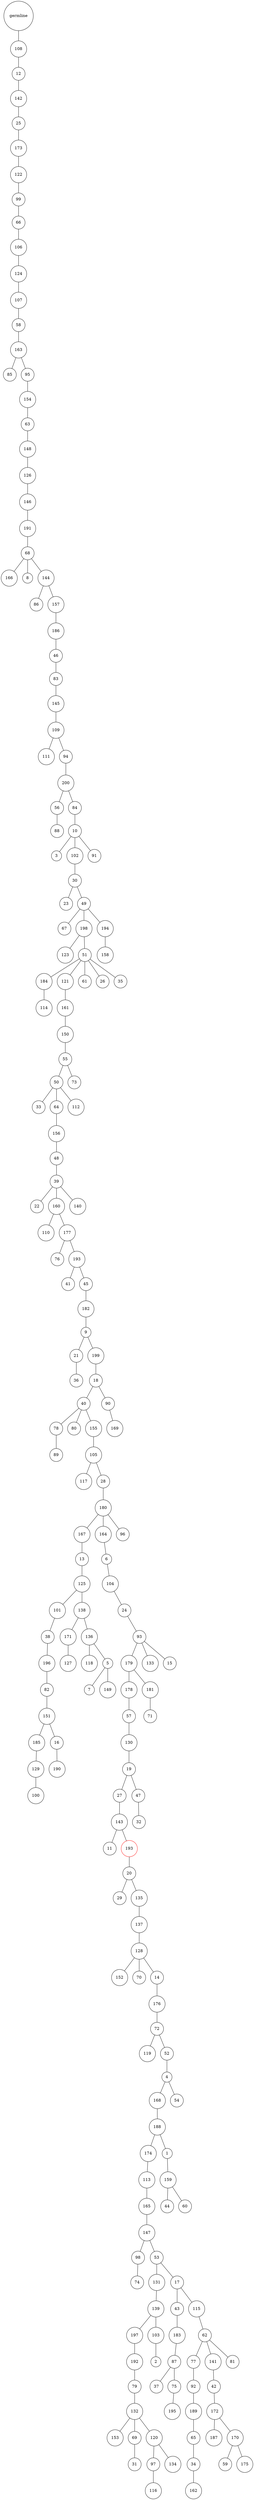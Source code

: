 graph {
	rankdir=UD;
	splines=line;
	node [shape=circle]
	"0x7f9e8b8b8bb0" [label="germline"];
	"0x7f9e8b8b8be0" [label="108"];
	"0x7f9e8b8b8bb0" -- "0x7f9e8b8b8be0" ;
	"0x7f9e8b8b8c10" [label="12"];
	"0x7f9e8b8b8be0" -- "0x7f9e8b8b8c10" ;
	"0x7f9e8b8b8c40" [label="142"];
	"0x7f9e8b8b8c10" -- "0x7f9e8b8b8c40" ;
	"0x7f9e8b8b8c70" [label="25"];
	"0x7f9e8b8b8c40" -- "0x7f9e8b8b8c70" ;
	"0x7f9e8b8b8ca0" [label="173"];
	"0x7f9e8b8b8c70" -- "0x7f9e8b8b8ca0" ;
	"0x7f9e8b8b8cd0" [label="122"];
	"0x7f9e8b8b8ca0" -- "0x7f9e8b8b8cd0" ;
	"0x7f9e8b8b8d00" [label="99"];
	"0x7f9e8b8b8cd0" -- "0x7f9e8b8b8d00" ;
	"0x7f9e8b8b8d30" [label="66"];
	"0x7f9e8b8b8d00" -- "0x7f9e8b8b8d30" ;
	"0x7f9e8b8b8d60" [label="106"];
	"0x7f9e8b8b8d30" -- "0x7f9e8b8b8d60" ;
	"0x7f9e8b8b8d90" [label="124"];
	"0x7f9e8b8b8d60" -- "0x7f9e8b8b8d90" ;
	"0x7f9e8b8b8dc0" [label="107"];
	"0x7f9e8b8b8d90" -- "0x7f9e8b8b8dc0" ;
	"0x7f9e8b8b8df0" [label="58"];
	"0x7f9e8b8b8dc0" -- "0x7f9e8b8b8df0" ;
	"0x7f9e8b8b8e20" [label="163"];
	"0x7f9e8b8b8df0" -- "0x7f9e8b8b8e20" ;
	"0x7f9e8b8b8e50" [label="85"];
	"0x7f9e8b8b8e20" -- "0x7f9e8b8b8e50" ;
	"0x7f9e8b8b8e80" [label="95"];
	"0x7f9e8b8b8e20" -- "0x7f9e8b8b8e80" ;
	"0x7f9e8b8b8eb0" [label="154"];
	"0x7f9e8b8b8e80" -- "0x7f9e8b8b8eb0" ;
	"0x7f9e8b8b8ee0" [label="63"];
	"0x7f9e8b8b8eb0" -- "0x7f9e8b8b8ee0" ;
	"0x7f9e8b8b8f10" [label="148"];
	"0x7f9e8b8b8ee0" -- "0x7f9e8b8b8f10" ;
	"0x7f9e8b8b8f40" [label="126"];
	"0x7f9e8b8b8f10" -- "0x7f9e8b8b8f40" ;
	"0x7f9e8b8b8f70" [label="146"];
	"0x7f9e8b8b8f40" -- "0x7f9e8b8b8f70" ;
	"0x7f9e8b8b8fa0" [label="191"];
	"0x7f9e8b8b8f70" -- "0x7f9e8b8b8fa0" ;
	"0x7f9e8b8b8fd0" [label="68"];
	"0x7f9e8b8b8fa0" -- "0x7f9e8b8b8fd0" ;
	"0x7f9e8b8ba040" [label="166"];
	"0x7f9e8b8b8fd0" -- "0x7f9e8b8ba040" ;
	"0x7f9e8b8ba070" [label="8"];
	"0x7f9e8b8b8fd0" -- "0x7f9e8b8ba070" ;
	"0x7f9e8b8ba0a0" [label="144"];
	"0x7f9e8b8b8fd0" -- "0x7f9e8b8ba0a0" ;
	"0x7f9e8b8ba0d0" [label="86"];
	"0x7f9e8b8ba0a0" -- "0x7f9e8b8ba0d0" ;
	"0x7f9e8b8ba100" [label="157"];
	"0x7f9e8b8ba0a0" -- "0x7f9e8b8ba100" ;
	"0x7f9e8b8ba130" [label="186"];
	"0x7f9e8b8ba100" -- "0x7f9e8b8ba130" ;
	"0x7f9e8b8ba160" [label="46"];
	"0x7f9e8b8ba130" -- "0x7f9e8b8ba160" ;
	"0x7f9e8b8ba190" [label="83"];
	"0x7f9e8b8ba160" -- "0x7f9e8b8ba190" ;
	"0x7f9e8b8ba1c0" [label="145"];
	"0x7f9e8b8ba190" -- "0x7f9e8b8ba1c0" ;
	"0x7f9e8b8ba1f0" [label="109"];
	"0x7f9e8b8ba1c0" -- "0x7f9e8b8ba1f0" ;
	"0x7f9e8b8ba220" [label="111"];
	"0x7f9e8b8ba1f0" -- "0x7f9e8b8ba220" ;
	"0x7f9e8b8ba250" [label="94"];
	"0x7f9e8b8ba1f0" -- "0x7f9e8b8ba250" ;
	"0x7f9e8b8ba280" [label="200"];
	"0x7f9e8b8ba250" -- "0x7f9e8b8ba280" ;
	"0x7f9e8b8ba2b0" [label="56"];
	"0x7f9e8b8ba280" -- "0x7f9e8b8ba2b0" ;
	"0x7f9e8b8ba2e0" [label="88"];
	"0x7f9e8b8ba2b0" -- "0x7f9e8b8ba2e0" ;
	"0x7f9e8b8ba310" [label="84"];
	"0x7f9e8b8ba280" -- "0x7f9e8b8ba310" ;
	"0x7f9e8b8ba340" [label="10"];
	"0x7f9e8b8ba310" -- "0x7f9e8b8ba340" ;
	"0x7f9e8b8ba370" [label="3"];
	"0x7f9e8b8ba340" -- "0x7f9e8b8ba370" ;
	"0x7f9e8b8ba3a0" [label="102"];
	"0x7f9e8b8ba340" -- "0x7f9e8b8ba3a0" ;
	"0x7f9e8b8ba3d0" [label="30"];
	"0x7f9e8b8ba3a0" -- "0x7f9e8b8ba3d0" ;
	"0x7f9e8b8ba400" [label="23"];
	"0x7f9e8b8ba3d0" -- "0x7f9e8b8ba400" ;
	"0x7f9e8b8ba430" [label="49"];
	"0x7f9e8b8ba3d0" -- "0x7f9e8b8ba430" ;
	"0x7f9e8b8ba460" [label="67"];
	"0x7f9e8b8ba430" -- "0x7f9e8b8ba460" ;
	"0x7f9e8b8ba490" [label="198"];
	"0x7f9e8b8ba430" -- "0x7f9e8b8ba490" ;
	"0x7f9e8b8ba4c0" [label="123"];
	"0x7f9e8b8ba490" -- "0x7f9e8b8ba4c0" ;
	"0x7f9e8b8ba4f0" [label="51"];
	"0x7f9e8b8ba490" -- "0x7f9e8b8ba4f0" ;
	"0x7f9e8b8ba520" [label="184"];
	"0x7f9e8b8ba4f0" -- "0x7f9e8b8ba520" ;
	"0x7f9e8b8ba550" [label="114"];
	"0x7f9e8b8ba520" -- "0x7f9e8b8ba550" ;
	"0x7f9e8b8ba580" [label="121"];
	"0x7f9e8b8ba4f0" -- "0x7f9e8b8ba580" ;
	"0x7f9e8b8ba5b0" [label="161"];
	"0x7f9e8b8ba580" -- "0x7f9e8b8ba5b0" ;
	"0x7f9e8b8ba5e0" [label="150"];
	"0x7f9e8b8ba5b0" -- "0x7f9e8b8ba5e0" ;
	"0x7f9e8b8ba610" [label="55"];
	"0x7f9e8b8ba5e0" -- "0x7f9e8b8ba610" ;
	"0x7f9e8b8ba640" [label="50"];
	"0x7f9e8b8ba610" -- "0x7f9e8b8ba640" ;
	"0x7f9e8b8ba670" [label="33"];
	"0x7f9e8b8ba640" -- "0x7f9e8b8ba670" ;
	"0x7f9e8b8ba6a0" [label="64"];
	"0x7f9e8b8ba640" -- "0x7f9e8b8ba6a0" ;
	"0x7f9e8b8ba6d0" [label="156"];
	"0x7f9e8b8ba6a0" -- "0x7f9e8b8ba6d0" ;
	"0x7f9e8b8ba700" [label="48"];
	"0x7f9e8b8ba6d0" -- "0x7f9e8b8ba700" ;
	"0x7f9e8b8ba730" [label="39"];
	"0x7f9e8b8ba700" -- "0x7f9e8b8ba730" ;
	"0x7f9e8b8ba760" [label="22"];
	"0x7f9e8b8ba730" -- "0x7f9e8b8ba760" ;
	"0x7f9e8b8ba790" [label="160"];
	"0x7f9e8b8ba730" -- "0x7f9e8b8ba790" ;
	"0x7f9e8b8ba7c0" [label="110"];
	"0x7f9e8b8ba790" -- "0x7f9e8b8ba7c0" ;
	"0x7f9e8b8ba7f0" [label="177"];
	"0x7f9e8b8ba790" -- "0x7f9e8b8ba7f0" ;
	"0x7f9e8b8ba820" [label="76"];
	"0x7f9e8b8ba7f0" -- "0x7f9e8b8ba820" ;
	"0x7f9e8b8ba850" [label="193"];
	"0x7f9e8b8ba7f0" -- "0x7f9e8b8ba850" ;
	"0x7f9e8b8ba880" [label="41"];
	"0x7f9e8b8ba850" -- "0x7f9e8b8ba880" ;
	"0x7f9e8b8ba8b0" [label="45"];
	"0x7f9e8b8ba850" -- "0x7f9e8b8ba8b0" ;
	"0x7f9e8b8ba8e0" [label="182"];
	"0x7f9e8b8ba8b0" -- "0x7f9e8b8ba8e0" ;
	"0x7f9e8b8ba910" [label="9"];
	"0x7f9e8b8ba8e0" -- "0x7f9e8b8ba910" ;
	"0x7f9e8b8ba940" [label="21"];
	"0x7f9e8b8ba910" -- "0x7f9e8b8ba940" ;
	"0x7f9e8b8ba970" [label="36"];
	"0x7f9e8b8ba940" -- "0x7f9e8b8ba970" ;
	"0x7f9e8b8ba9a0" [label="199"];
	"0x7f9e8b8ba910" -- "0x7f9e8b8ba9a0" ;
	"0x7f9e8b8ba9d0" [label="18"];
	"0x7f9e8b8ba9a0" -- "0x7f9e8b8ba9d0" ;
	"0x7f9e8b8baa00" [label="40"];
	"0x7f9e8b8ba9d0" -- "0x7f9e8b8baa00" ;
	"0x7f9e8b8baa30" [label="78"];
	"0x7f9e8b8baa00" -- "0x7f9e8b8baa30" ;
	"0x7f9e8b8baa60" [label="89"];
	"0x7f9e8b8baa30" -- "0x7f9e8b8baa60" ;
	"0x7f9e8b8baa90" [label="80"];
	"0x7f9e8b8baa00" -- "0x7f9e8b8baa90" ;
	"0x7f9e8b8baac0" [label="155"];
	"0x7f9e8b8baa00" -- "0x7f9e8b8baac0" ;
	"0x7f9e8b8baaf0" [label="105"];
	"0x7f9e8b8baac0" -- "0x7f9e8b8baaf0" ;
	"0x7f9e8b8bab20" [label="117"];
	"0x7f9e8b8baaf0" -- "0x7f9e8b8bab20" ;
	"0x7f9e8b8bab50" [label="28"];
	"0x7f9e8b8baaf0" -- "0x7f9e8b8bab50" ;
	"0x7f9e8b8bab80" [label="180"];
	"0x7f9e8b8bab50" -- "0x7f9e8b8bab80" ;
	"0x7f9e8b8babb0" [label="167"];
	"0x7f9e8b8bab80" -- "0x7f9e8b8babb0" ;
	"0x7f9e8b8babe0" [label="13"];
	"0x7f9e8b8babb0" -- "0x7f9e8b8babe0" ;
	"0x7f9e8b8bac10" [label="125"];
	"0x7f9e8b8babe0" -- "0x7f9e8b8bac10" ;
	"0x7f9e8b8bac40" [label="101"];
	"0x7f9e8b8bac10" -- "0x7f9e8b8bac40" ;
	"0x7f9e8b8bac70" [label="38"];
	"0x7f9e8b8bac40" -- "0x7f9e8b8bac70" ;
	"0x7f9e8b8baca0" [label="196"];
	"0x7f9e8b8bac70" -- "0x7f9e8b8baca0" ;
	"0x7f9e8b8bacd0" [label="82"];
	"0x7f9e8b8baca0" -- "0x7f9e8b8bacd0" ;
	"0x7f9e8b8bad00" [label="151"];
	"0x7f9e8b8bacd0" -- "0x7f9e8b8bad00" ;
	"0x7f9e8b8bad30" [label="185"];
	"0x7f9e8b8bad00" -- "0x7f9e8b8bad30" ;
	"0x7f9e8b8bad60" [label="129"];
	"0x7f9e8b8bad30" -- "0x7f9e8b8bad60" ;
	"0x7f9e8b8bad90" [label="100"];
	"0x7f9e8b8bad60" -- "0x7f9e8b8bad90" ;
	"0x7f9e8b8badc0" [label="16"];
	"0x7f9e8b8bad00" -- "0x7f9e8b8badc0" ;
	"0x7f9e8b8badf0" [label="190"];
	"0x7f9e8b8badc0" -- "0x7f9e8b8badf0" ;
	"0x7f9e8b8bae20" [label="138"];
	"0x7f9e8b8bac10" -- "0x7f9e8b8bae20" ;
	"0x7f9e8b8bae50" [label="171"];
	"0x7f9e8b8bae20" -- "0x7f9e8b8bae50" ;
	"0x7f9e8b8bae80" [label="127"];
	"0x7f9e8b8bae50" -- "0x7f9e8b8bae80" ;
	"0x7f9e8b8baeb0" [label="136"];
	"0x7f9e8b8bae20" -- "0x7f9e8b8baeb0" ;
	"0x7f9e8b8baee0" [label="118"];
	"0x7f9e8b8baeb0" -- "0x7f9e8b8baee0" ;
	"0x7f9e8b8baf10" [label="5"];
	"0x7f9e8b8baeb0" -- "0x7f9e8b8baf10" ;
	"0x7f9e8b8baf40" [label="7"];
	"0x7f9e8b8baf10" -- "0x7f9e8b8baf40" ;
	"0x7f9e8b8baf70" [label="149"];
	"0x7f9e8b8baf10" -- "0x7f9e8b8baf70" ;
	"0x7f9e8b8bafa0" [label="164"];
	"0x7f9e8b8bab80" -- "0x7f9e8b8bafa0" ;
	"0x7f9e8b8bafd0" [label="6"];
	"0x7f9e8b8bafa0" -- "0x7f9e8b8bafd0" ;
	"0x7f9e8b83e040" [label="104"];
	"0x7f9e8b8bafd0" -- "0x7f9e8b83e040" ;
	"0x7f9e8b83e070" [label="24"];
	"0x7f9e8b83e040" -- "0x7f9e8b83e070" ;
	"0x7f9e8b83e0a0" [label="93"];
	"0x7f9e8b83e070" -- "0x7f9e8b83e0a0" ;
	"0x7f9e8b83e0d0" [label="179"];
	"0x7f9e8b83e0a0" -- "0x7f9e8b83e0d0" ;
	"0x7f9e8b83e100" [label="178"];
	"0x7f9e8b83e0d0" -- "0x7f9e8b83e100" ;
	"0x7f9e8b83e130" [label="57"];
	"0x7f9e8b83e100" -- "0x7f9e8b83e130" ;
	"0x7f9e8b83e160" [label="130"];
	"0x7f9e8b83e130" -- "0x7f9e8b83e160" ;
	"0x7f9e8b83e190" [label="19"];
	"0x7f9e8b83e160" -- "0x7f9e8b83e190" ;
	"0x7f9e8b83e1c0" [label="27"];
	"0x7f9e8b83e190" -- "0x7f9e8b83e1c0" ;
	"0x7f9e8b83e1f0" [label="143"];
	"0x7f9e8b83e1c0" -- "0x7f9e8b83e1f0" ;
	"0x7f9e8b83e220" [label="11"];
	"0x7f9e8b83e1f0" -- "0x7f9e8b83e220" ;
	"0x7f9e8b83e250" [label="193",color="red"];
	"0x7f9e8b83e1f0" -- "0x7f9e8b83e250" ;
	"0x7f9e8b83e280" [label="20"];
	"0x7f9e8b83e250" -- "0x7f9e8b83e280" ;
	"0x7f9e8b83e2b0" [label="29"];
	"0x7f9e8b83e280" -- "0x7f9e8b83e2b0" ;
	"0x7f9e8b83e2e0" [label="135"];
	"0x7f9e8b83e280" -- "0x7f9e8b83e2e0" ;
	"0x7f9e8b83e310" [label="137"];
	"0x7f9e8b83e2e0" -- "0x7f9e8b83e310" ;
	"0x7f9e8b83e340" [label="128"];
	"0x7f9e8b83e310" -- "0x7f9e8b83e340" ;
	"0x7f9e8b83e370" [label="152"];
	"0x7f9e8b83e340" -- "0x7f9e8b83e370" ;
	"0x7f9e8b83e3a0" [label="70"];
	"0x7f9e8b83e340" -- "0x7f9e8b83e3a0" ;
	"0x7f9e8b83e3d0" [label="14"];
	"0x7f9e8b83e340" -- "0x7f9e8b83e3d0" ;
	"0x7f9e8b83e400" [label="176"];
	"0x7f9e8b83e3d0" -- "0x7f9e8b83e400" ;
	"0x7f9e8b83e430" [label="72"];
	"0x7f9e8b83e400" -- "0x7f9e8b83e430" ;
	"0x7f9e8b83e460" [label="119"];
	"0x7f9e8b83e430" -- "0x7f9e8b83e460" ;
	"0x7f9e8b83e490" [label="52"];
	"0x7f9e8b83e430" -- "0x7f9e8b83e490" ;
	"0x7f9e8b83e4c0" [label="4"];
	"0x7f9e8b83e490" -- "0x7f9e8b83e4c0" ;
	"0x7f9e8b83e4f0" [label="168"];
	"0x7f9e8b83e4c0" -- "0x7f9e8b83e4f0" ;
	"0x7f9e8b83e520" [label="188"];
	"0x7f9e8b83e4f0" -- "0x7f9e8b83e520" ;
	"0x7f9e8b83e550" [label="174"];
	"0x7f9e8b83e520" -- "0x7f9e8b83e550" ;
	"0x7f9e8b83e580" [label="113"];
	"0x7f9e8b83e550" -- "0x7f9e8b83e580" ;
	"0x7f9e8b83e5b0" [label="165"];
	"0x7f9e8b83e580" -- "0x7f9e8b83e5b0" ;
	"0x7f9e8b83e5e0" [label="147"];
	"0x7f9e8b83e5b0" -- "0x7f9e8b83e5e0" ;
	"0x7f9e8b83e610" [label="98"];
	"0x7f9e8b83e5e0" -- "0x7f9e8b83e610" ;
	"0x7f9e8b83e640" [label="74"];
	"0x7f9e8b83e610" -- "0x7f9e8b83e640" ;
	"0x7f9e8b83e670" [label="53"];
	"0x7f9e8b83e5e0" -- "0x7f9e8b83e670" ;
	"0x7f9e8b83e6a0" [label="131"];
	"0x7f9e8b83e670" -- "0x7f9e8b83e6a0" ;
	"0x7f9e8b83e6d0" [label="139"];
	"0x7f9e8b83e6a0" -- "0x7f9e8b83e6d0" ;
	"0x7f9e8b83e700" [label="197"];
	"0x7f9e8b83e6d0" -- "0x7f9e8b83e700" ;
	"0x7f9e8b83e730" [label="192"];
	"0x7f9e8b83e700" -- "0x7f9e8b83e730" ;
	"0x7f9e8b83e760" [label="79"];
	"0x7f9e8b83e730" -- "0x7f9e8b83e760" ;
	"0x7f9e8b83e790" [label="132"];
	"0x7f9e8b83e760" -- "0x7f9e8b83e790" ;
	"0x7f9e8b83e7c0" [label="153"];
	"0x7f9e8b83e790" -- "0x7f9e8b83e7c0" ;
	"0x7f9e8b83e7f0" [label="69"];
	"0x7f9e8b83e790" -- "0x7f9e8b83e7f0" ;
	"0x7f9e8b83e820" [label="31"];
	"0x7f9e8b83e7f0" -- "0x7f9e8b83e820" ;
	"0x7f9e8b83e850" [label="120"];
	"0x7f9e8b83e790" -- "0x7f9e8b83e850" ;
	"0x7f9e8b83e880" [label="97"];
	"0x7f9e8b83e850" -- "0x7f9e8b83e880" ;
	"0x7f9e8b83e8b0" [label="116"];
	"0x7f9e8b83e880" -- "0x7f9e8b83e8b0" ;
	"0x7f9e8b83e8e0" [label="134"];
	"0x7f9e8b83e850" -- "0x7f9e8b83e8e0" ;
	"0x7f9e8b83e910" [label="103"];
	"0x7f9e8b83e6d0" -- "0x7f9e8b83e910" ;
	"0x7f9e8b83e940" [label="2"];
	"0x7f9e8b83e910" -- "0x7f9e8b83e940" ;
	"0x7f9e8b83e970" [label="17"];
	"0x7f9e8b83e670" -- "0x7f9e8b83e970" ;
	"0x7f9e8b83e9a0" [label="43"];
	"0x7f9e8b83e970" -- "0x7f9e8b83e9a0" ;
	"0x7f9e8b83e9d0" [label="183"];
	"0x7f9e8b83e9a0" -- "0x7f9e8b83e9d0" ;
	"0x7f9e8b83ea00" [label="87"];
	"0x7f9e8b83e9d0" -- "0x7f9e8b83ea00" ;
	"0x7f9e8b83ea30" [label="37"];
	"0x7f9e8b83ea00" -- "0x7f9e8b83ea30" ;
	"0x7f9e8b83ea60" [label="75"];
	"0x7f9e8b83ea00" -- "0x7f9e8b83ea60" ;
	"0x7f9e8b83ea90" [label="195"];
	"0x7f9e8b83ea60" -- "0x7f9e8b83ea90" ;
	"0x7f9e8b83eac0" [label="115"];
	"0x7f9e8b83e970" -- "0x7f9e8b83eac0" ;
	"0x7f9e8b83eaf0" [label="62"];
	"0x7f9e8b83eac0" -- "0x7f9e8b83eaf0" ;
	"0x7f9e8b83eb20" [label="77"];
	"0x7f9e8b83eaf0" -- "0x7f9e8b83eb20" ;
	"0x7f9e8b83eb50" [label="92"];
	"0x7f9e8b83eb20" -- "0x7f9e8b83eb50" ;
	"0x7f9e8b83eb80" [label="189"];
	"0x7f9e8b83eb50" -- "0x7f9e8b83eb80" ;
	"0x7f9e8b83ebb0" [label="65"];
	"0x7f9e8b83eb80" -- "0x7f9e8b83ebb0" ;
	"0x7f9e8b83ebe0" [label="34"];
	"0x7f9e8b83ebb0" -- "0x7f9e8b83ebe0" ;
	"0x7f9e8b83ec10" [label="162"];
	"0x7f9e8b83ebe0" -- "0x7f9e8b83ec10" ;
	"0x7f9e8b83ec40" [label="141"];
	"0x7f9e8b83eaf0" -- "0x7f9e8b83ec40" ;
	"0x7f9e8b83ec70" [label="42"];
	"0x7f9e8b83ec40" -- "0x7f9e8b83ec70" ;
	"0x7f9e8b83eca0" [label="172"];
	"0x7f9e8b83ec70" -- "0x7f9e8b83eca0" ;
	"0x7f9e8b83ecd0" [label="187"];
	"0x7f9e8b83eca0" -- "0x7f9e8b83ecd0" ;
	"0x7f9e8b83ed00" [label="170"];
	"0x7f9e8b83eca0" -- "0x7f9e8b83ed00" ;
	"0x7f9e8b83ed30" [label="59"];
	"0x7f9e8b83ed00" -- "0x7f9e8b83ed30" ;
	"0x7f9e8b83ed60" [label="175"];
	"0x7f9e8b83ed00" -- "0x7f9e8b83ed60" ;
	"0x7f9e8b83ed90" [label="81"];
	"0x7f9e8b83eaf0" -- "0x7f9e8b83ed90" ;
	"0x7f9e8b83edc0" [label="1"];
	"0x7f9e8b83e520" -- "0x7f9e8b83edc0" ;
	"0x7f9e8b83edf0" [label="159"];
	"0x7f9e8b83edc0" -- "0x7f9e8b83edf0" ;
	"0x7f9e8b83ee20" [label="44"];
	"0x7f9e8b83edf0" -- "0x7f9e8b83ee20" ;
	"0x7f9e8b83ee50" [label="60"];
	"0x7f9e8b83edf0" -- "0x7f9e8b83ee50" ;
	"0x7f9e8b83ee80" [label="54"];
	"0x7f9e8b83e4c0" -- "0x7f9e8b83ee80" ;
	"0x7f9e8b83eeb0" [label="47"];
	"0x7f9e8b83e190" -- "0x7f9e8b83eeb0" ;
	"0x7f9e8b83eee0" [label="32"];
	"0x7f9e8b83eeb0" -- "0x7f9e8b83eee0" ;
	"0x7f9e8b83ef10" [label="181"];
	"0x7f9e8b83e0d0" -- "0x7f9e8b83ef10" ;
	"0x7f9e8b83ef40" [label="71"];
	"0x7f9e8b83ef10" -- "0x7f9e8b83ef40" ;
	"0x7f9e8b83ef70" [label="133"];
	"0x7f9e8b83e0a0" -- "0x7f9e8b83ef70" ;
	"0x7f9e8b83efa0" [label="15"];
	"0x7f9e8b83e0a0" -- "0x7f9e8b83efa0" ;
	"0x7f9e8b83efd0" [label="96"];
	"0x7f9e8b8bab80" -- "0x7f9e8b83efd0" ;
	"0x7f9e8b851040" [label="90"];
	"0x7f9e8b8ba9d0" -- "0x7f9e8b851040" ;
	"0x7f9e8b851070" [label="169"];
	"0x7f9e8b851040" -- "0x7f9e8b851070" ;
	"0x7f9e8b8510a0" [label="140"];
	"0x7f9e8b8ba730" -- "0x7f9e8b8510a0" ;
	"0x7f9e8b8510d0" [label="112"];
	"0x7f9e8b8ba640" -- "0x7f9e8b8510d0" ;
	"0x7f9e8b851100" [label="73"];
	"0x7f9e8b8ba610" -- "0x7f9e8b851100" ;
	"0x7f9e8b851130" [label="61"];
	"0x7f9e8b8ba4f0" -- "0x7f9e8b851130" ;
	"0x7f9e8b851160" [label="26"];
	"0x7f9e8b8ba4f0" -- "0x7f9e8b851160" ;
	"0x7f9e8b851190" [label="35"];
	"0x7f9e8b8ba4f0" -- "0x7f9e8b851190" ;
	"0x7f9e8b8511c0" [label="194"];
	"0x7f9e8b8ba430" -- "0x7f9e8b8511c0" ;
	"0x7f9e8b8511f0" [label="158"];
	"0x7f9e8b8511c0" -- "0x7f9e8b8511f0" ;
	"0x7f9e8b851220" [label="91"];
	"0x7f9e8b8ba340" -- "0x7f9e8b851220" ;
}

